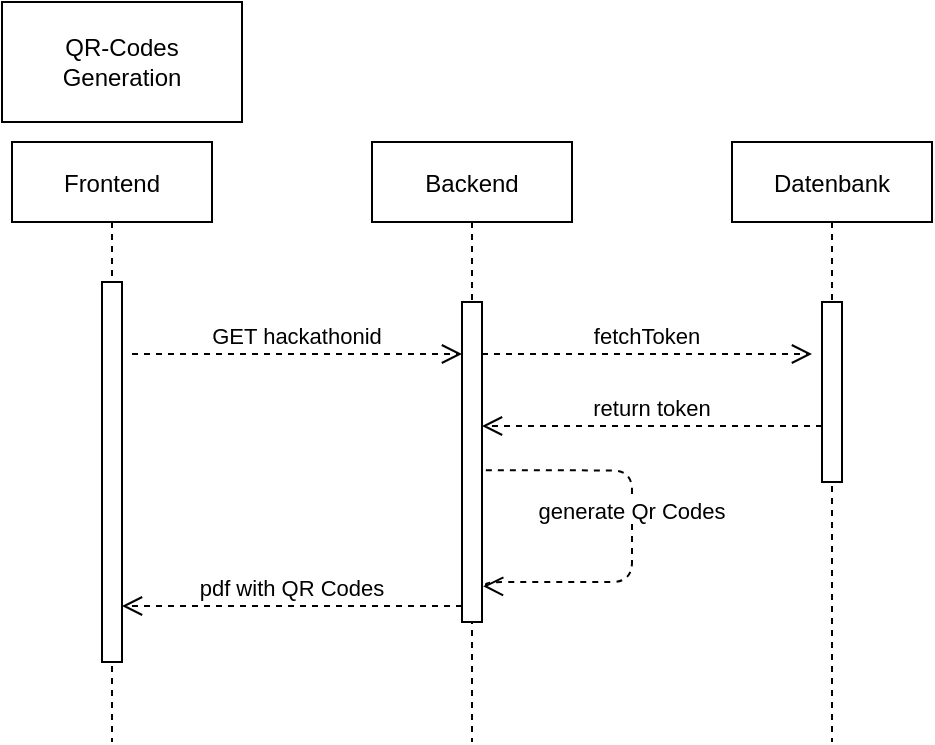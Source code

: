 <mxfile version="17.5.1" type="device"><diagram id="kgpKYQtTHZ0yAKxKKP6v" name="Page-1"><mxGraphModel dx="981" dy="522" grid="1" gridSize="10" guides="1" tooltips="1" connect="1" arrows="1" fold="1" page="1" pageScale="1" pageWidth="850" pageHeight="1100" math="0" shadow="0"><root><mxCell id="0"/><mxCell id="1" parent="0"/><mxCell id="3nuBFxr9cyL0pnOWT2aG-1" value="Frontend" style="shape=umlLifeline;perimeter=lifelinePerimeter;container=1;collapsible=0;recursiveResize=0;rounded=0;shadow=0;strokeWidth=1;" parent="1" vertex="1"><mxGeometry x="120" y="80" width="100" height="300" as="geometry"/></mxCell><mxCell id="3nuBFxr9cyL0pnOWT2aG-2" value="" style="points=[];perimeter=orthogonalPerimeter;rounded=0;shadow=0;strokeWidth=1;" parent="3nuBFxr9cyL0pnOWT2aG-1" vertex="1"><mxGeometry x="45" y="70" width="10" height="190" as="geometry"/></mxCell><mxCell id="3nuBFxr9cyL0pnOWT2aG-5" value="Backend" style="shape=umlLifeline;perimeter=lifelinePerimeter;container=1;collapsible=0;recursiveResize=0;rounded=0;shadow=0;strokeWidth=1;" parent="1" vertex="1"><mxGeometry x="300" y="80" width="100" height="300" as="geometry"/></mxCell><mxCell id="3nuBFxr9cyL0pnOWT2aG-6" value="" style="points=[];perimeter=orthogonalPerimeter;rounded=0;shadow=0;strokeWidth=1;" parent="3nuBFxr9cyL0pnOWT2aG-5" vertex="1"><mxGeometry x="45" y="80" width="10" height="160" as="geometry"/></mxCell><mxCell id="KAZrJkm3I6PHbEaiVXB8-4" value="generate Qr Codes" style="verticalAlign=bottom;endArrow=open;dashed=1;endSize=8;shadow=0;strokeWidth=1;exitX=1.193;exitY=0.526;exitDx=0;exitDy=0;exitPerimeter=0;edgeStyle=orthogonalEdgeStyle;entryX=1.055;entryY=0.888;entryDx=0;entryDy=0;entryPerimeter=0;" edge="1" parent="3nuBFxr9cyL0pnOWT2aG-5" source="3nuBFxr9cyL0pnOWT2aG-6" target="3nuBFxr9cyL0pnOWT2aG-6"><mxGeometry relative="1" as="geometry"><mxPoint x="57" y="250" as="targetPoint"/><mxPoint x="110" y="180" as="sourcePoint"/><Array as="points"><mxPoint x="130" y="164"/><mxPoint x="130" y="220"/><mxPoint x="57" y="220"/><mxPoint x="57" y="222"/></Array></mxGeometry></mxCell><mxCell id="3nuBFxr9cyL0pnOWT2aG-7" value="pdf with QR Codes" style="verticalAlign=bottom;endArrow=open;dashed=1;endSize=8;exitX=0;exitY=0.95;shadow=0;strokeWidth=1;" parent="1" source="3nuBFxr9cyL0pnOWT2aG-6" target="3nuBFxr9cyL0pnOWT2aG-2" edge="1"><mxGeometry relative="1" as="geometry"><mxPoint x="275" y="236" as="targetPoint"/></mxGeometry></mxCell><mxCell id="3nuBFxr9cyL0pnOWT2aG-10" value="GET hackathonid" style="verticalAlign=bottom;endArrow=open;dashed=1;endSize=8;exitX=1;exitY=0.95;shadow=0;strokeWidth=1;" parent="1" edge="1"><mxGeometry relative="1" as="geometry"><mxPoint x="345" y="186" as="targetPoint"/><mxPoint x="180" y="186" as="sourcePoint"/></mxGeometry></mxCell><mxCell id="wdYpvNxmn-IIgo8C5KcQ-1" value="Datenbank" style="shape=umlLifeline;perimeter=lifelinePerimeter;container=1;collapsible=0;recursiveResize=0;rounded=0;shadow=0;strokeWidth=1;" parent="1" vertex="1"><mxGeometry x="480" y="80" width="100" height="300" as="geometry"/></mxCell><mxCell id="wdYpvNxmn-IIgo8C5KcQ-2" value="" style="points=[];perimeter=orthogonalPerimeter;rounded=0;shadow=0;strokeWidth=1;" parent="wdYpvNxmn-IIgo8C5KcQ-1" vertex="1"><mxGeometry x="45" y="80" width="10" height="90" as="geometry"/></mxCell><mxCell id="wdYpvNxmn-IIgo8C5KcQ-3" value="QR-Codes Generation" style="rounded=0;whiteSpace=wrap;html=1;" parent="1" vertex="1"><mxGeometry x="115" y="10" width="120" height="60" as="geometry"/></mxCell><mxCell id="KAZrJkm3I6PHbEaiVXB8-1" value="fetchToken" style="verticalAlign=bottom;endArrow=open;dashed=1;endSize=8;exitX=1;exitY=0.95;shadow=0;strokeWidth=1;" edge="1" parent="1"><mxGeometry relative="1" as="geometry"><mxPoint x="520" y="186" as="targetPoint"/><mxPoint x="355" y="186" as="sourcePoint"/></mxGeometry></mxCell><mxCell id="KAZrJkm3I6PHbEaiVXB8-3" value="return token " style="verticalAlign=bottom;endArrow=open;dashed=1;endSize=8;exitX=0;exitY=0.95;shadow=0;strokeWidth=1;" edge="1" parent="1"><mxGeometry relative="1" as="geometry"><mxPoint x="355" y="222.0" as="targetPoint"/><mxPoint x="525" y="222.0" as="sourcePoint"/></mxGeometry></mxCell></root></mxGraphModel></diagram></mxfile>